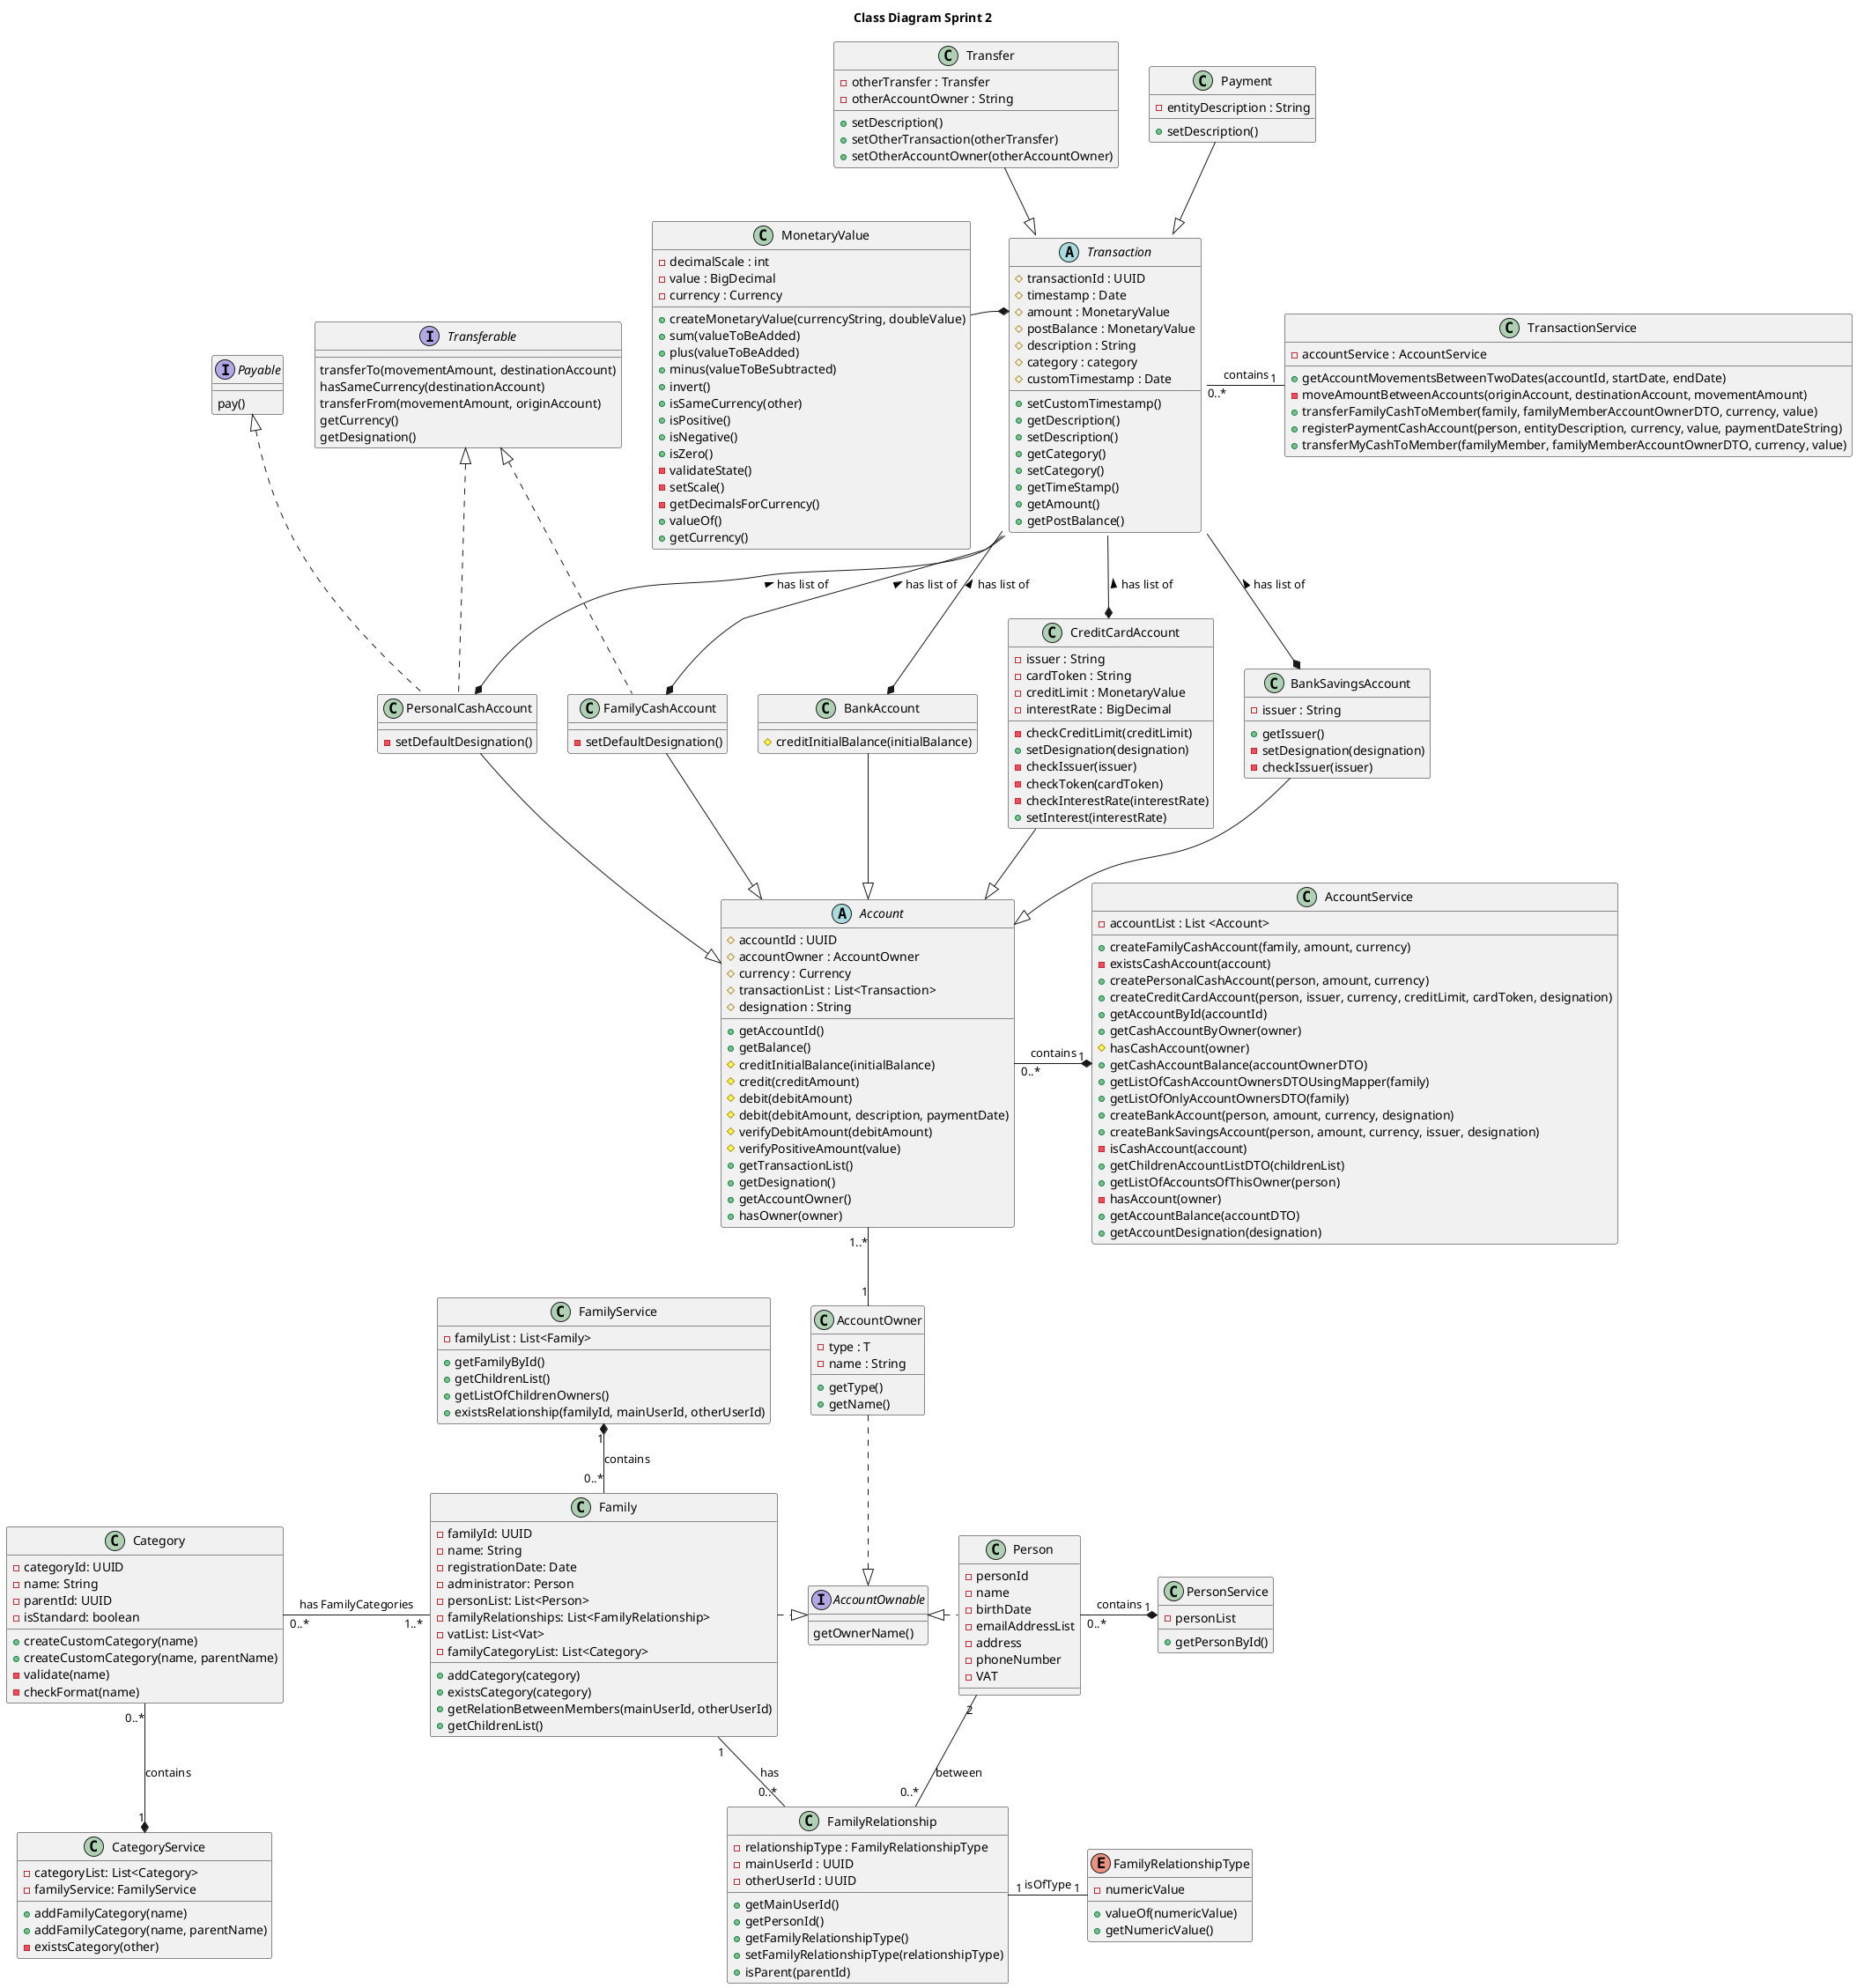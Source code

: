 @startuml
title Class Diagram Sprint 2

class Family {
- familyId: UUID
- name: String
- registrationDate: Date
- administrator: Person
- personList: List<Person>
- familyRelationships: List<FamilyRelationship>
- vatList: List<Vat>
- familyCategoryList: List<Category>
+ addCategory(category)
+ existsCategory(category)
+ getRelationBetweenMembers(mainUserId, otherUserId)
+ getChildrenList()
}

class FamilyService {
- familyList : List<Family>
+ getFamilyById()
+ getChildrenList()
+ getListOfChildrenOwners()
+ existsRelationship(familyId, mainUserId, otherUserId)
}

class Person {
 - personId
 - name
 - birthDate
 - emailAddressList
 - address
 - phoneNumber
 - VAT
}

class PersonService {
- personList
+ getPersonById()
}

class PersonalCashAccount {
- setDefaultDesignation()
}

interface Transferable {
transferTo(movementAmount, destinationAccount)
hasSameCurrency(destinationAccount)
transferFrom(movementAmount, originAccount)
getCurrency()
getDesignation()
}

interface Payable {
pay()
}

class BankAccount {
# creditInitialBalance(initialBalance)
}

class BankSavingsAccount {
- issuer : String
+ getIssuer()
- setDesignation(designation)
- checkIssuer(issuer)
}

class CreditCardAccount {
- issuer : String
- cardToken : String
- creditLimit : MonetaryValue
- interestRate : BigDecimal
- checkCreditLimit(creditLimit)
+ setDesignation(designation)
- checkIssuer(issuer)
- checkToken(cardToken)
- checkInterestRate(interestRate)
+ setInterest(interestRate)
}

class FamilyCashAccount {
- setDefaultDesignation()
}

class AccountOwner {
- type : T
- name : String
+ getType()
+ getName()
}

interface AccountOwnable {
getOwnerName()
}

class Category{
- categoryId: UUID
- name: String
- parentId: UUID
- isStandard: boolean
+ createCustomCategory(name)
+ createCustomCategory(name, parentName)
- validate(name)
- checkFormat(name)
}

class CategoryService {
- categoryList: List<Category>
- familyService: FamilyService
+ addFamilyCategory(name)
+ addFamilyCategory(name, parentName)
- existsCategory(other)
}

abstract class Transaction {
# transactionId : UUID
# timestamp : Date
# amount : MonetaryValue
# postBalance : MonetaryValue
# description : String
# category : category
# customTimestamp : Date
+ setCustomTimestamp()
+ getDescription()
+ setDescription()
+ getCategory()
+ setCategory()
+ getTimeStamp()
+ getAmount()
+ getPostBalance()
}

class TransactionService {
- accountService : AccountService
+ getAccountMovementsBetweenTwoDates(accountId, startDate, endDate)
- moveAmountBetweenAccounts(originAccount, destinationAccount, movementAmount)
+ transferFamilyCashToMember(family, familyMemberAccountOwnerDTO, currency, value)
+ registerPaymentCashAccount(person, entityDescription, currency, value, paymentDateString)
+ transferMyCashToMember(familyMember, familyMemberAccountOwnerDTO, currency, value)
}

class Payment {
- entityDescription : String
+ setDescription()
}

class Transfer {
- otherTransfer : Transfer
- otherAccountOwner : String
+ setDescription()
+ setOtherTransaction(otherTransfer)
+ setOtherAccountOwner(otherAccountOwner)
}

class MonetaryValue {
- decimalScale : int
- value : BigDecimal
- currency : Currency
+ createMonetaryValue(currencyString, doubleValue)
+ sum(valueToBeAdded)
+ plus(valueToBeAdded)
+ minus(valueToBeSubtracted)
+ invert()
+ isSameCurrency(other)
+ isPositive()
+ isNegative()
+ isZero()
- validateState()
- setScale()
- getDecimalsForCurrency()
+ valueOf()
+ getCurrency()
}

abstract class Account {
# accountId : UUID
# accountOwner : AccountOwner
# currency : Currency
# transactionList : List<Transaction>
# designation : String
+ getAccountId()
+ getBalance()
# creditInitialBalance(initialBalance)
# credit(creditAmount)
# debit(debitAmount)
# debit(debitAmount, description, paymentDate)
# verifyDebitAmount(debitAmount)
# verifyPositiveAmount(value)
+ getTransactionList()
+ getDesignation()
+ getAccountOwner()
+ hasOwner(owner)
}

class AccountService {
- accountList : List <Account>
+ createFamilyCashAccount(family, amount, currency)
- existsCashAccount(account)
+ createPersonalCashAccount(person, amount, currency)
+ createCreditCardAccount(person, issuer, currency, creditLimit, cardToken, designation)
+ getAccountById(accountId)
+ getCashAccountByOwner(owner)
# hasCashAccount(owner)
+ getCashAccountBalance(accountOwnerDTO)
+ getListOfCashAccountOwnersDTOUsingMapper(family)
+ getListOfOnlyAccountOwnersDTO(family)
+ createBankAccount(person, amount, currency, designation)
+ createBankSavingsAccount(person, amount, currency, issuer, designation)
- isCashAccount(account)
+ getChildrenAccountListDTO(childrenList)
+ getListOfAccountsOfThisOwner(person)
- hasAccount(owner)
+ getAccountBalance(accountDTO)
+ getAccountDesignation(designation)
}

class FamilyRelationship {
- relationshipType : FamilyRelationshipType
- mainUserId : UUID
- otherUserId : UUID
+ getMainUserId()
+ getPersonId()
+ getFamilyRelationshipType()
+ setFamilyRelationshipType(relationshipType)
+ isParent(parentId)
}

Enum FamilyRelationshipType {
- numericValue
+ valueOf(numericValue)
+ getNumericValue()
}

Account <|-u- FamilyCashAccount
Account <|-u- PersonalCashAccount
Account <|-u- BankAccount
Account <|-u- BankSavingsAccount
Account <|-u- CreditCardAccount

Transaction --* FamilyCashAccount: has list of <
Transaction --* PersonalCashAccount: has list of <
Transaction --* CreditCardAccount: has list of <
Transaction --* BankAccount: has list of <
Transaction --* BankSavingsAccount: has list of <

AccountOwner .down.|> AccountOwnable
AccountOwnable <|.left. Family
AccountOwnable <|.right. Person

Category "0..*" - "1..*" Family : has FamilyCategories
Category "0..*" --* "1" CategoryService : contains

Transaction "0..*" - "1" TransactionService : contains

Payable <|-[dashed]- PersonalCashAccount
Transferable <|-[dashed]- PersonalCashAccount
Transferable <|-[dashed]- FamilyCashAccount

Family "0..*" -up-* "1" FamilyService : contains
Person "0..*" -* "1" PersonService : contains
Account "0..*" -* "1" AccountService : contains

Transaction <|-u- Payment
Transaction <|-u- Transfer

MonetaryValue -* Transaction::amount
Account "1..*" -- "1" AccountOwner
Family -[hidden] Person

Family "1" -- "0..*" FamilyRelationship : has
Person "2" -- "0..*" FamilyRelationship : between
FamilyRelationship "1" - "1" FamilyRelationshipType : isOfType
AccountOwnable -[hidden] FamilyRelationship
@enduml